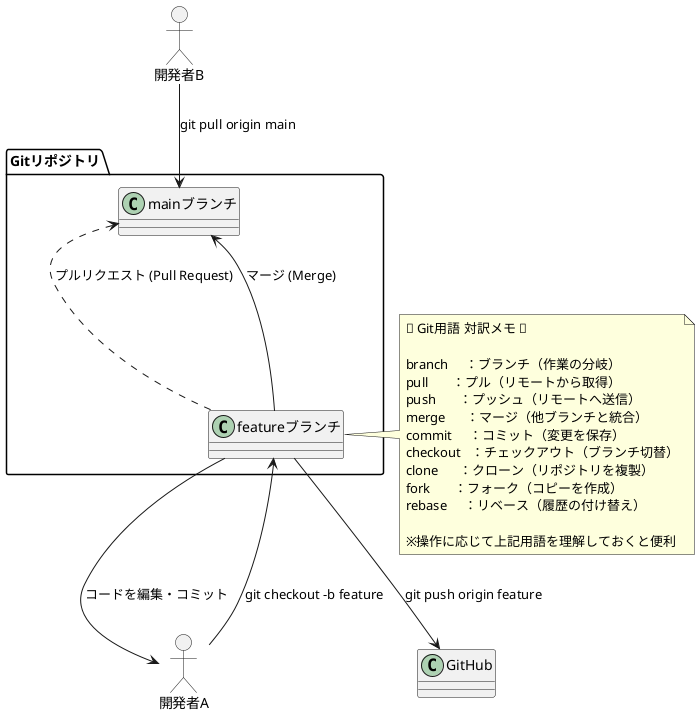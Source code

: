 @startuml
allowmixing

package "Gitリポジトリ" {
  class "mainブランチ" as Main
  class "featureブランチ" as Feature
}

actor "開発者A" as DevA
actor "開発者B" as DevB

DevA --> Feature : git checkout -b feature
Feature --> DevA : コードを編集・コミット
Feature --> GitHub : git push origin feature

DevB --> Main : git pull origin main

Main <.. Feature : プルリクエスト (Pull Request)
Main <-- Feature : マージ (Merge)

note right of Feature
  🔹 Git用語 対訳メモ 🔹

  branch     ：ブランチ（作業の分岐）
  pull       ：プル（リモートから取得）
  push       ：プッシュ（リモートへ送信）
  merge      ：マージ（他ブランチと統合）
  commit     ：コミット（変更を保存）
  checkout   ：チェックアウト（ブランチ切替）
  clone      ：クローン（リポジトリを複製）
  fork       ：フォーク（コピーを作成）
  rebase     ：リベース（履歴の付け替え）

  ※操作に応じて上記用語を理解しておくと便利
end note
@enduml